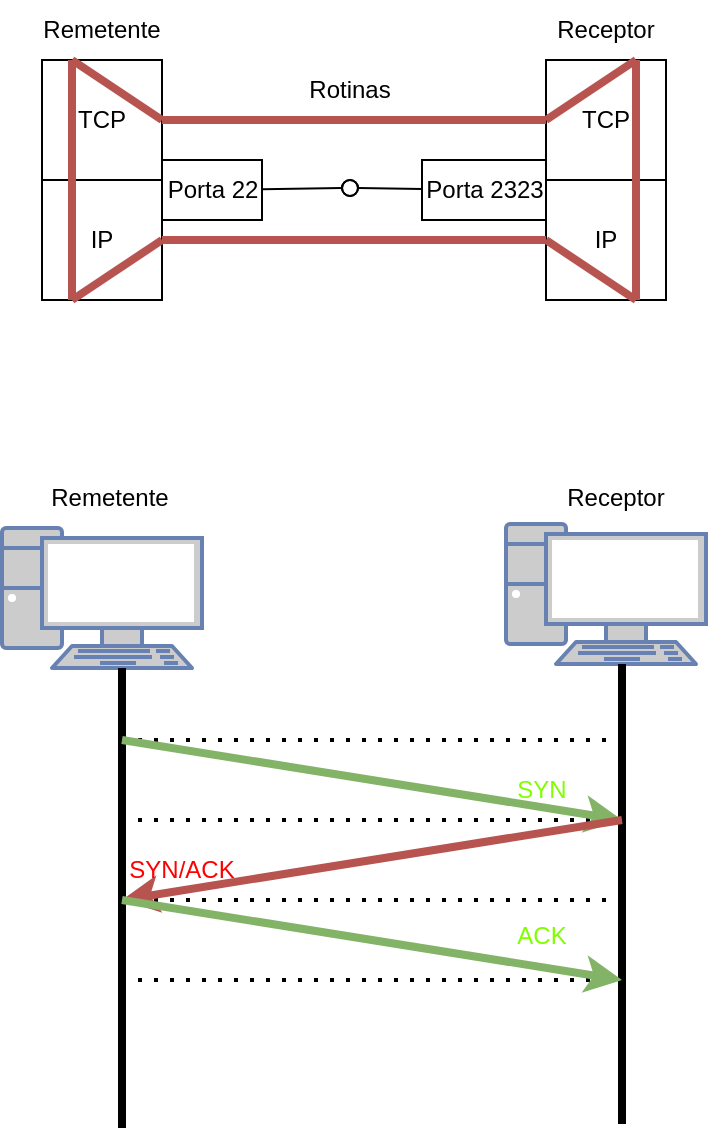 <mxfile version="17.4.0" type="device"><diagram id="htoHkdeYu2Wxa3xmpbE5" name="Page-1"><mxGraphModel dx="1350" dy="764" grid="0" gridSize="10" guides="1" tooltips="1" connect="1" arrows="1" fold="1" page="1" pageScale="1" pageWidth="850" pageHeight="1100" math="0" shadow="0"><root><mxCell id="0"/><mxCell id="1" parent="0"/><mxCell id="I7ihAw_sLHXzqZ0v82ic-1" value="TCP" style="rounded=0;whiteSpace=wrap;html=1;" vertex="1" parent="1"><mxGeometry x="190" y="200" width="60" height="60" as="geometry"/></mxCell><mxCell id="I7ihAw_sLHXzqZ0v82ic-2" value="&lt;div&gt;IP&lt;/div&gt;" style="rounded=0;whiteSpace=wrap;html=1;" vertex="1" parent="1"><mxGeometry x="190" y="260" width="60" height="60" as="geometry"/></mxCell><mxCell id="I7ihAw_sLHXzqZ0v82ic-5" value="Porta 22" style="html=1;rounded=0;" vertex="1" parent="1"><mxGeometry x="250" y="250" width="50" height="30" as="geometry"/></mxCell><mxCell id="I7ihAw_sLHXzqZ0v82ic-6" value="" style="endArrow=none;html=1;rounded=0;align=center;verticalAlign=top;endFill=0;labelBackgroundColor=none;endSize=2;" edge="1" source="I7ihAw_sLHXzqZ0v82ic-5" target="I7ihAw_sLHXzqZ0v82ic-7" parent="1"><mxGeometry relative="1" as="geometry"/></mxCell><mxCell id="I7ihAw_sLHXzqZ0v82ic-7" value="" style="ellipse;html=1;fontSize=11;align=center;fillColor=none;points=[];aspect=fixed;resizable=0;verticalAlign=bottom;labelPosition=center;verticalLabelPosition=top;flipH=1;" vertex="1" parent="1"><mxGeometry x="340" y="260" width="8" height="8" as="geometry"/></mxCell><mxCell id="I7ihAw_sLHXzqZ0v82ic-8" value="Porta 2323" style="html=1;rounded=0;" vertex="1" parent="1"><mxGeometry x="380" y="250" width="62" height="30" as="geometry"/></mxCell><mxCell id="I7ihAw_sLHXzqZ0v82ic-9" value="" style="endArrow=none;html=1;rounded=0;align=center;verticalAlign=top;endFill=0;labelBackgroundColor=none;endSize=2;" edge="1" source="I7ihAw_sLHXzqZ0v82ic-8" target="I7ihAw_sLHXzqZ0v82ic-10" parent="1"><mxGeometry relative="1" as="geometry"/></mxCell><mxCell id="I7ihAw_sLHXzqZ0v82ic-10" value="" style="ellipse;html=1;fontSize=11;align=center;fillColor=none;points=[];aspect=fixed;resizable=0;verticalAlign=bottom;labelPosition=center;verticalLabelPosition=top;flipH=1;" vertex="1" parent="1"><mxGeometry x="340" y="260" width="8" height="8" as="geometry"/></mxCell><mxCell id="I7ihAw_sLHXzqZ0v82ic-11" value="TCP" style="rounded=0;whiteSpace=wrap;html=1;" vertex="1" parent="1"><mxGeometry x="442" y="200" width="60" height="60" as="geometry"/></mxCell><mxCell id="I7ihAw_sLHXzqZ0v82ic-12" value="&lt;div&gt;IP&lt;/div&gt;" style="rounded=0;whiteSpace=wrap;html=1;" vertex="1" parent="1"><mxGeometry x="442" y="260" width="60" height="60" as="geometry"/></mxCell><mxCell id="I7ihAw_sLHXzqZ0v82ic-14" value="Remetente" style="text;html=1;strokeColor=none;fillColor=none;align=center;verticalAlign=middle;whiteSpace=wrap;rounded=0;" vertex="1" parent="1"><mxGeometry x="190" y="170" width="60" height="30" as="geometry"/></mxCell><mxCell id="I7ihAw_sLHXzqZ0v82ic-15" value="Receptor" style="text;html=1;strokeColor=none;fillColor=none;align=center;verticalAlign=middle;whiteSpace=wrap;rounded=0;" vertex="1" parent="1"><mxGeometry x="442" y="170" width="60" height="30" as="geometry"/></mxCell><mxCell id="I7ihAw_sLHXzqZ0v82ic-17" value="" style="endArrow=none;html=1;rounded=0;exitX=0.25;exitY=1;exitDx=0;exitDy=0;fillColor=#f8cecc;strokeColor=#b85450;strokeWidth=4;entryX=0.25;entryY=0;entryDx=0;entryDy=0;" edge="1" parent="1" source="I7ihAw_sLHXzqZ0v82ic-2" target="I7ihAw_sLHXzqZ0v82ic-1"><mxGeometry width="50" height="50" relative="1" as="geometry"><mxPoint x="400" y="420" as="sourcePoint"/><mxPoint x="450" y="370" as="targetPoint"/></mxGeometry></mxCell><mxCell id="I7ihAw_sLHXzqZ0v82ic-18" value="" style="endArrow=none;html=1;rounded=0;strokeWidth=4;fillColor=#f8cecc;strokeColor=#b85450;exitX=0.25;exitY=1;exitDx=0;exitDy=0;entryX=1;entryY=0.5;entryDx=0;entryDy=0;" edge="1" parent="1" source="I7ihAw_sLHXzqZ0v82ic-2" target="I7ihAw_sLHXzqZ0v82ic-2"><mxGeometry width="50" height="50" relative="1" as="geometry"><mxPoint x="400" y="420" as="sourcePoint"/><mxPoint x="450" y="370" as="targetPoint"/></mxGeometry></mxCell><mxCell id="I7ihAw_sLHXzqZ0v82ic-19" value="" style="endArrow=none;html=1;rounded=0;strokeWidth=4;exitX=0.25;exitY=1;exitDx=0;exitDy=0;entryX=1;entryY=0.5;entryDx=0;entryDy=0;fillColor=#f8cecc;strokeColor=#b85450;" edge="1" parent="1" source="I7ihAw_sLHXzqZ0v82ic-14" target="I7ihAw_sLHXzqZ0v82ic-1"><mxGeometry width="50" height="50" relative="1" as="geometry"><mxPoint x="400" y="420" as="sourcePoint"/><mxPoint x="450" y="370" as="targetPoint"/></mxGeometry></mxCell><mxCell id="I7ihAw_sLHXzqZ0v82ic-20" value="" style="endArrow=none;html=1;rounded=0;strokeWidth=4;exitX=1;exitY=0.5;exitDx=0;exitDy=0;entryX=0;entryY=0.5;entryDx=0;entryDy=0;fillColor=#f8cecc;strokeColor=#b85450;" edge="1" parent="1" source="I7ihAw_sLHXzqZ0v82ic-2" target="I7ihAw_sLHXzqZ0v82ic-12"><mxGeometry width="50" height="50" relative="1" as="geometry"><mxPoint x="400" y="420" as="sourcePoint"/><mxPoint x="450" y="370" as="targetPoint"/></mxGeometry></mxCell><mxCell id="I7ihAw_sLHXzqZ0v82ic-21" value="" style="endArrow=none;html=1;rounded=0;strokeWidth=4;exitX=0;exitY=0.5;exitDx=0;exitDy=0;entryX=0.75;entryY=1;entryDx=0;entryDy=0;fillColor=#f8cecc;strokeColor=#b85450;" edge="1" parent="1" source="I7ihAw_sLHXzqZ0v82ic-12" target="I7ihAw_sLHXzqZ0v82ic-12"><mxGeometry width="50" height="50" relative="1" as="geometry"><mxPoint x="400" y="420" as="sourcePoint"/><mxPoint x="450" y="370" as="targetPoint"/></mxGeometry></mxCell><mxCell id="I7ihAw_sLHXzqZ0v82ic-22" value="" style="endArrow=none;html=1;rounded=0;strokeWidth=4;exitX=0.75;exitY=1;exitDx=0;exitDy=0;fillColor=#f8cecc;strokeColor=#b85450;entryX=0.75;entryY=0;entryDx=0;entryDy=0;" edge="1" parent="1" source="I7ihAw_sLHXzqZ0v82ic-12" target="I7ihAw_sLHXzqZ0v82ic-11"><mxGeometry width="50" height="50" relative="1" as="geometry"><mxPoint x="400" y="420" as="sourcePoint"/><mxPoint x="480" y="200" as="targetPoint"/></mxGeometry></mxCell><mxCell id="I7ihAw_sLHXzqZ0v82ic-24" value="" style="endArrow=none;html=1;rounded=0;strokeWidth=4;entryX=0.75;entryY=1;entryDx=0;entryDy=0;exitX=0;exitY=0.5;exitDx=0;exitDy=0;fillColor=#f8cecc;strokeColor=#b85450;" edge="1" parent="1" source="I7ihAw_sLHXzqZ0v82ic-11" target="I7ihAw_sLHXzqZ0v82ic-15"><mxGeometry width="50" height="50" relative="1" as="geometry"><mxPoint x="400" y="420" as="sourcePoint"/><mxPoint x="470" y="350" as="targetPoint"/></mxGeometry></mxCell><mxCell id="I7ihAw_sLHXzqZ0v82ic-25" value="" style="endArrow=none;html=1;rounded=0;strokeWidth=4;exitX=1;exitY=0.5;exitDx=0;exitDy=0;entryX=0;entryY=0.5;entryDx=0;entryDy=0;fillColor=#f8cecc;strokeColor=#b85450;" edge="1" parent="1" source="I7ihAw_sLHXzqZ0v82ic-1" target="I7ihAw_sLHXzqZ0v82ic-11"><mxGeometry width="50" height="50" relative="1" as="geometry"><mxPoint x="400" y="420" as="sourcePoint"/><mxPoint x="450" y="370" as="targetPoint"/></mxGeometry></mxCell><mxCell id="I7ihAw_sLHXzqZ0v82ic-26" value="&lt;div&gt;Rotinas&lt;/div&gt;" style="text;html=1;strokeColor=none;fillColor=none;align=center;verticalAlign=middle;whiteSpace=wrap;rounded=0;" vertex="1" parent="1"><mxGeometry x="314" y="200" width="60" height="30" as="geometry"/></mxCell><mxCell id="I7ihAw_sLHXzqZ0v82ic-28" value="" style="fontColor=#0066CC;verticalAlign=top;verticalLabelPosition=bottom;labelPosition=center;align=center;html=1;outlineConnect=0;fillColor=#CCCCCC;strokeColor=#6881B3;gradientColor=none;gradientDirection=north;strokeWidth=2;shape=mxgraph.networks.pc;" vertex="1" parent="1"><mxGeometry x="170" y="434" width="100" height="70" as="geometry"/></mxCell><mxCell id="I7ihAw_sLHXzqZ0v82ic-29" value="" style="fontColor=#0066CC;verticalAlign=top;verticalLabelPosition=bottom;labelPosition=center;align=center;html=1;outlineConnect=0;fillColor=#CCCCCC;strokeColor=#6881B3;gradientColor=none;gradientDirection=north;strokeWidth=2;shape=mxgraph.networks.pc;" vertex="1" parent="1"><mxGeometry x="422" y="432" width="100" height="70" as="geometry"/></mxCell><mxCell id="I7ihAw_sLHXzqZ0v82ic-30" value="Remetente" style="text;html=1;strokeColor=none;fillColor=none;align=center;verticalAlign=middle;whiteSpace=wrap;rounded=0;" vertex="1" parent="1"><mxGeometry x="174" y="404" width="100" height="30" as="geometry"/></mxCell><mxCell id="I7ihAw_sLHXzqZ0v82ic-31" value="Receptor" style="text;html=1;strokeColor=none;fillColor=none;align=center;verticalAlign=middle;whiteSpace=wrap;rounded=0;" vertex="1" parent="1"><mxGeometry x="447" y="404" width="60" height="30" as="geometry"/></mxCell><mxCell id="I7ihAw_sLHXzqZ0v82ic-32" value="" style="endArrow=none;html=1;rounded=0;strokeWidth=4;" edge="1" parent="1"><mxGeometry width="50" height="50" relative="1" as="geometry"><mxPoint x="230" y="504" as="sourcePoint"/><mxPoint x="230" y="734" as="targetPoint"/></mxGeometry></mxCell><mxCell id="I7ihAw_sLHXzqZ0v82ic-33" value="" style="endArrow=none;html=1;rounded=0;strokeWidth=4;" edge="1" parent="1"><mxGeometry width="50" height="50" relative="1" as="geometry"><mxPoint x="480" y="502" as="sourcePoint"/><mxPoint x="480" y="732" as="targetPoint"/></mxGeometry></mxCell><mxCell id="I7ihAw_sLHXzqZ0v82ic-34" value="" style="endArrow=none;dashed=1;html=1;dashPattern=1 3;strokeWidth=2;rounded=0;" edge="1" parent="1"><mxGeometry width="50" height="50" relative="1" as="geometry"><mxPoint x="230" y="540" as="sourcePoint"/><mxPoint x="480" y="540" as="targetPoint"/></mxGeometry></mxCell><mxCell id="I7ihAw_sLHXzqZ0v82ic-35" value="" style="endArrow=none;dashed=1;html=1;dashPattern=1 3;strokeWidth=2;rounded=0;" edge="1" parent="1"><mxGeometry width="50" height="50" relative="1" as="geometry"><mxPoint x="230" y="580" as="sourcePoint"/><mxPoint x="480" y="580" as="targetPoint"/></mxGeometry></mxCell><mxCell id="I7ihAw_sLHXzqZ0v82ic-36" value="" style="endArrow=none;dashed=1;html=1;dashPattern=1 3;strokeWidth=2;rounded=0;" edge="1" parent="1"><mxGeometry width="50" height="50" relative="1" as="geometry"><mxPoint x="230" y="620" as="sourcePoint"/><mxPoint x="480" y="620" as="targetPoint"/></mxGeometry></mxCell><mxCell id="I7ihAw_sLHXzqZ0v82ic-37" value="" style="endArrow=none;dashed=1;html=1;dashPattern=1 3;strokeWidth=2;rounded=0;" edge="1" parent="1"><mxGeometry width="50" height="50" relative="1" as="geometry"><mxPoint x="230" y="660" as="sourcePoint"/><mxPoint x="480" y="660" as="targetPoint"/></mxGeometry></mxCell><mxCell id="I7ihAw_sLHXzqZ0v82ic-38" value="" style="endArrow=classic;html=1;rounded=0;strokeWidth=4;fillColor=#d5e8d4;strokeColor=#82b366;" edge="1" parent="1"><mxGeometry width="50" height="50" relative="1" as="geometry"><mxPoint x="230" y="540" as="sourcePoint"/><mxPoint x="480" y="580" as="targetPoint"/></mxGeometry></mxCell><mxCell id="I7ihAw_sLHXzqZ0v82ic-39" value="" style="endArrow=classic;html=1;rounded=0;strokeWidth=4;fillColor=#f8cecc;strokeColor=#b85450;" edge="1" parent="1"><mxGeometry width="50" height="50" relative="1" as="geometry"><mxPoint x="480" y="580" as="sourcePoint"/><mxPoint x="230" y="620" as="targetPoint"/></mxGeometry></mxCell><mxCell id="I7ihAw_sLHXzqZ0v82ic-40" value="" style="endArrow=classic;html=1;rounded=0;strokeWidth=4;fillColor=#d5e8d4;strokeColor=#82b366;" edge="1" parent="1"><mxGeometry width="50" height="50" relative="1" as="geometry"><mxPoint x="230" y="620" as="sourcePoint"/><mxPoint x="480" y="660" as="targetPoint"/></mxGeometry></mxCell><mxCell id="I7ihAw_sLHXzqZ0v82ic-41" value="SYN" style="text;html=1;align=center;verticalAlign=middle;whiteSpace=wrap;rounded=0;fontColor=#80FF00;" vertex="1" parent="1"><mxGeometry x="410" y="550" width="60" height="30" as="geometry"/></mxCell><mxCell id="I7ihAw_sLHXzqZ0v82ic-42" value="&lt;font color=&quot;#FF0000&quot;&gt;SYN/ACK&lt;/font&gt;" style="text;html=1;align=center;verticalAlign=middle;whiteSpace=wrap;rounded=0;fontColor=#80FF00;" vertex="1" parent="1"><mxGeometry x="230" y="590" width="60" height="30" as="geometry"/></mxCell><mxCell id="I7ihAw_sLHXzqZ0v82ic-43" value="&lt;div&gt;ACK&lt;/div&gt;&lt;div&gt;&lt;br&gt;&lt;/div&gt;" style="text;html=1;align=center;verticalAlign=middle;whiteSpace=wrap;rounded=0;fontColor=#80FF00;" vertex="1" parent="1"><mxGeometry x="410" y="630" width="60" height="30" as="geometry"/></mxCell></root></mxGraphModel></diagram></mxfile>